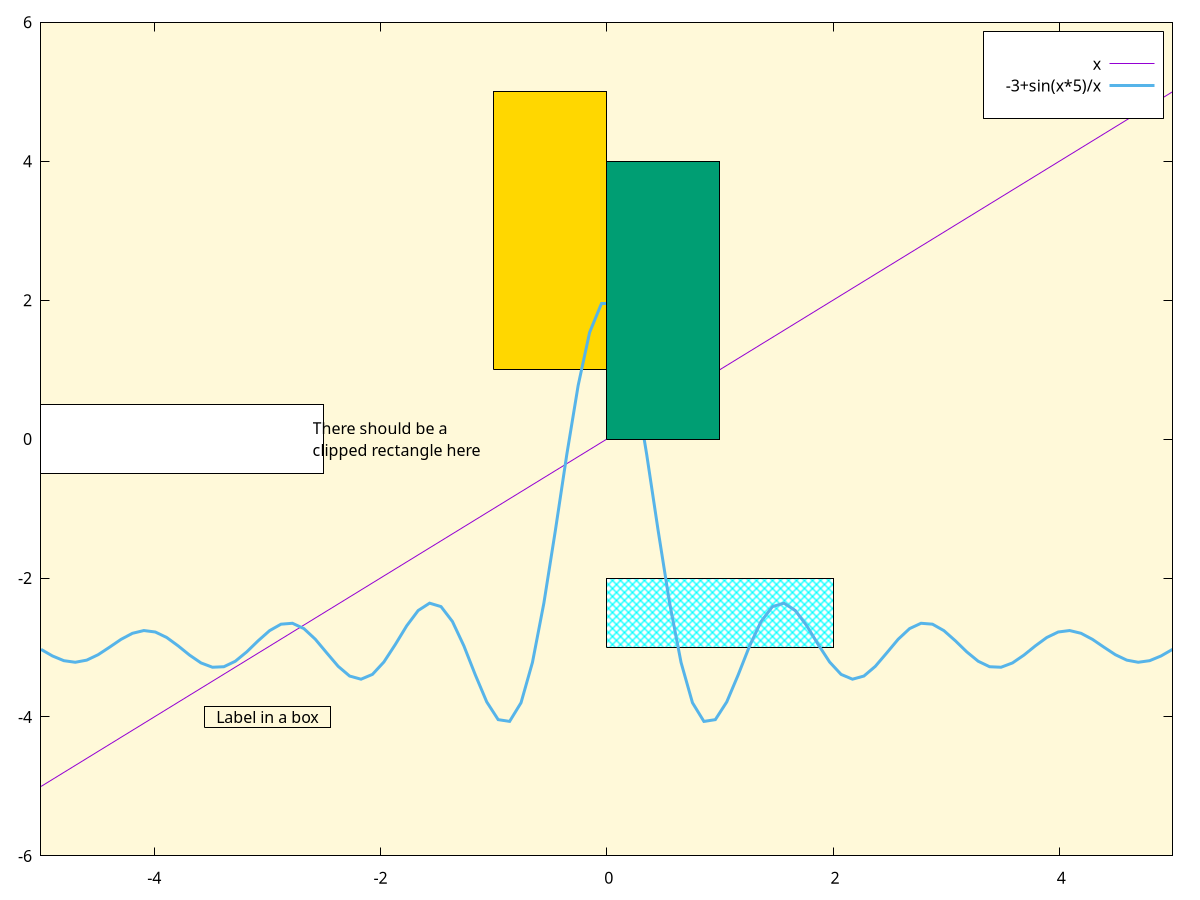 # demo for the use of "set object rectangle"
# Updated for version 5
#	show front/back/behind, opaque key box

set object 1 rect from 0,0 to 1,4 fc lt 2 front
set object 2 rect from -1,1 to 0,5 fc rgb "gold"
set object 5 rect from 0, -3 to 2, -2 fc rgb "cyan" fs pattern 1 bo -1

set style fill pattern 2 bo 1

#
# Test clipping and placement in the presence of an inverted axis range
#
set obj 4 rect at -4,0 size 3,1
set label 4 at -2.6,0 "There should be a\nclipped rectangle here" left offset 0,.5

#
# The key box has its own option "opaque" to generate a filled rectangle
#
set key box opaque height 2

#
# Illustrate using character widths to put a box around a label
#
LABEL = "Label in a box"
set obj 10 rect at -3,-4 size char strlen(LABEL), char 1 
set obj 10 fillstyle empty border -1 front
set label 10 at -3,-4 LABEL front center

set obj 9 rect from -4, -4 to -4, -3 fc lt -1

set obj 20 rect from graph 0, graph 0 to graph 1, graph 1 fs solid 0.15 fc rgb "#FFD700" behind

set xrange [-5:5]

plot x, -3+sin(x*5)/x lt 3 lw 3



